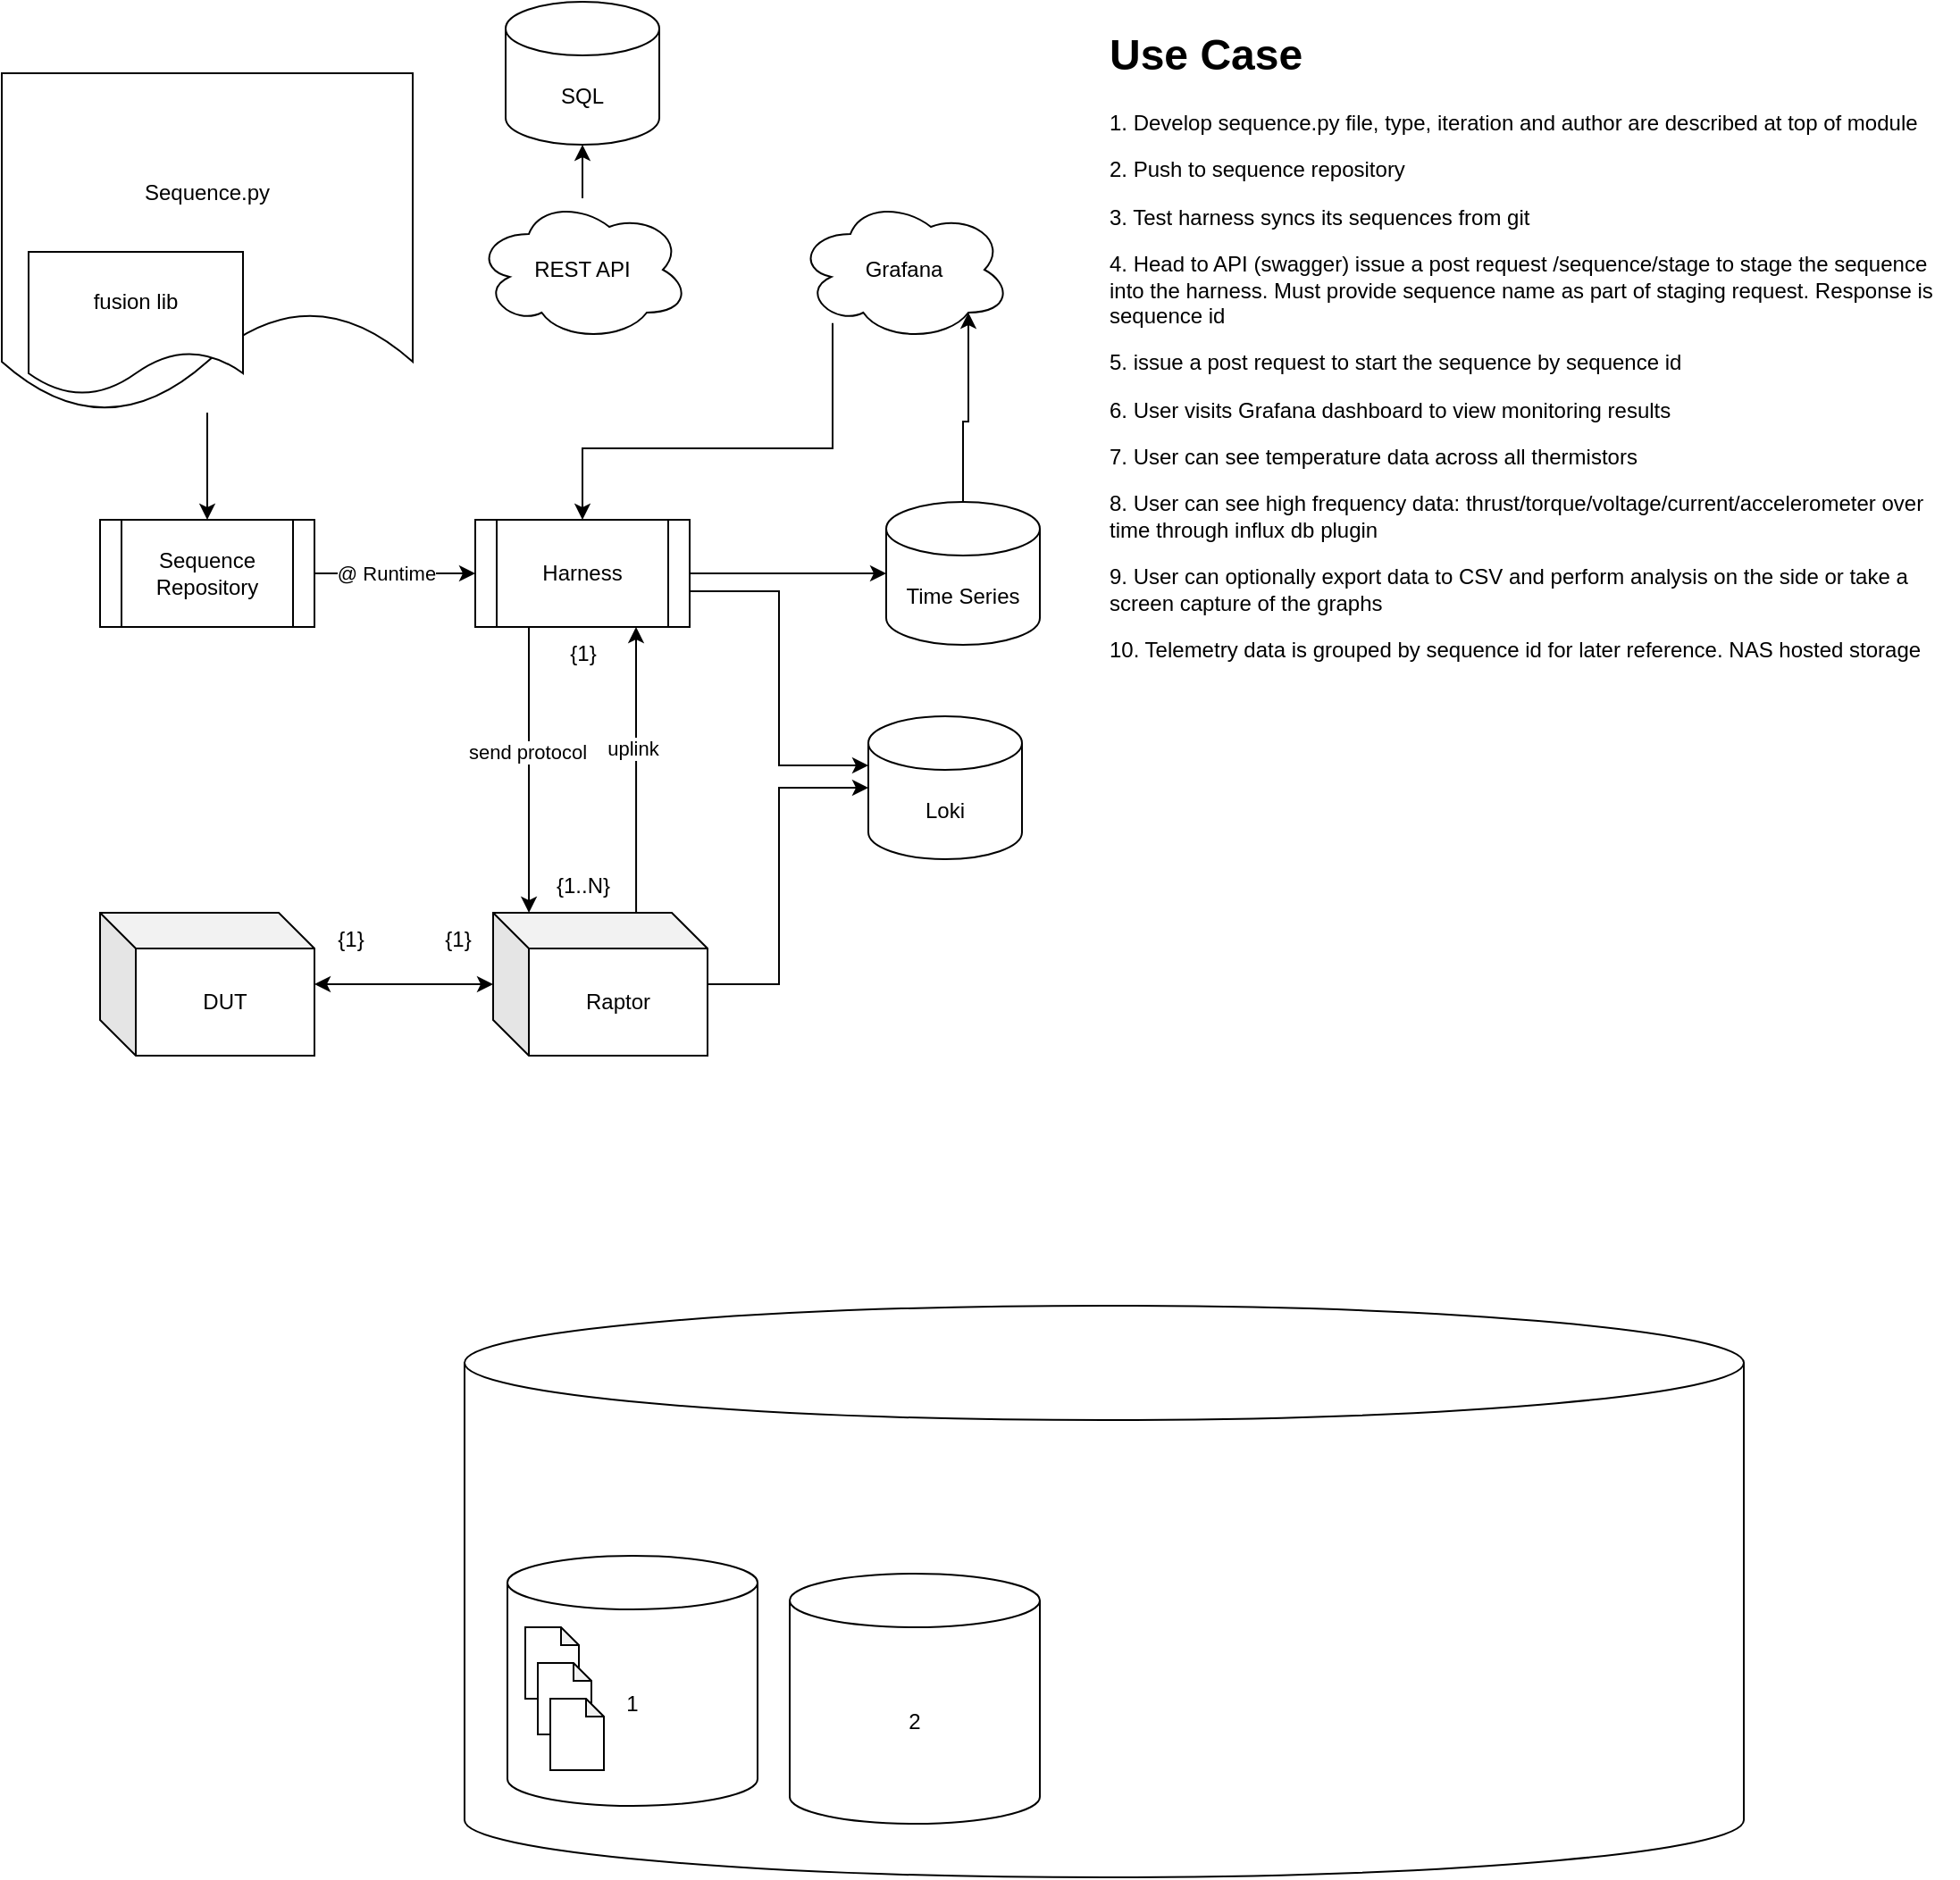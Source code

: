 <mxfile version="21.1.8" type="github">
  <diagram name="ページ1" id="3vfZcQ0hZBjZ4wAh1Pqn">
    <mxGraphModel dx="1021" dy="461" grid="1" gridSize="10" guides="1" tooltips="1" connect="1" arrows="1" fold="1" page="1" pageScale="1" pageWidth="827" pageHeight="1169" math="0" shadow="0">
      <root>
        <mxCell id="0" />
        <mxCell id="1" parent="0" />
        <mxCell id="9W9zztfB6vi03vOOfNYg-4" value="" style="edgeStyle=orthogonalEdgeStyle;rounded=0;orthogonalLoop=1;jettySize=auto;html=1;" parent="1" source="9W9zztfB6vi03vOOfNYg-2" target="9W9zztfB6vi03vOOfNYg-3" edge="1">
          <mxGeometry relative="1" as="geometry" />
        </mxCell>
        <mxCell id="9W9zztfB6vi03vOOfNYg-2" value="REST API" style="ellipse;shape=cloud;whiteSpace=wrap;html=1;" parent="1" vertex="1">
          <mxGeometry x="270" y="120" width="120" height="80" as="geometry" />
        </mxCell>
        <mxCell id="9W9zztfB6vi03vOOfNYg-3" value="SQL" style="shape=cylinder3;whiteSpace=wrap;html=1;boundedLbl=1;backgroundOutline=1;size=15;" parent="1" vertex="1">
          <mxGeometry x="287" y="10" width="86" height="80" as="geometry" />
        </mxCell>
        <mxCell id="9W9zztfB6vi03vOOfNYg-6" value="DUT" style="shape=cube;whiteSpace=wrap;html=1;boundedLbl=1;backgroundOutline=1;darkOpacity=0.05;darkOpacity2=0.1;" parent="1" vertex="1">
          <mxGeometry x="60" y="520" width="120" height="80" as="geometry" />
        </mxCell>
        <mxCell id="9W9zztfB6vi03vOOfNYg-19" style="edgeStyle=orthogonalEdgeStyle;rounded=0;orthogonalLoop=1;jettySize=auto;html=1;entryX=0.167;entryY=0;entryDx=0;entryDy=0;entryPerimeter=0;exitX=0.25;exitY=1;exitDx=0;exitDy=0;" parent="1" source="9W9zztfB6vi03vOOfNYg-11" target="9W9zztfB6vi03vOOfNYg-17" edge="1">
          <mxGeometry relative="1" as="geometry" />
        </mxCell>
        <mxCell id="9W9zztfB6vi03vOOfNYg-21" value="send protocol" style="edgeLabel;html=1;align=center;verticalAlign=middle;resizable=0;points=[];" parent="9W9zztfB6vi03vOOfNYg-19" vertex="1" connectable="0">
          <mxGeometry x="-0.175" y="-1" relative="1" as="geometry">
            <mxPoint y="4" as="offset" />
          </mxGeometry>
        </mxCell>
        <mxCell id="9W9zztfB6vi03vOOfNYg-28" style="edgeStyle=orthogonalEdgeStyle;rounded=0;orthogonalLoop=1;jettySize=auto;html=1;" parent="1" source="9W9zztfB6vi03vOOfNYg-11" target="9W9zztfB6vi03vOOfNYg-27" edge="1">
          <mxGeometry relative="1" as="geometry" />
        </mxCell>
        <mxCell id="9W9zztfB6vi03vOOfNYg-37" style="edgeStyle=orthogonalEdgeStyle;rounded=0;orthogonalLoop=1;jettySize=auto;html=1;entryX=0;entryY=0;entryDx=0;entryDy=27.5;entryPerimeter=0;" parent="1" source="9W9zztfB6vi03vOOfNYg-11" target="9W9zztfB6vi03vOOfNYg-35" edge="1">
          <mxGeometry relative="1" as="geometry">
            <Array as="points">
              <mxPoint x="440" y="340" />
              <mxPoint x="440" y="438" />
            </Array>
          </mxGeometry>
        </mxCell>
        <mxCell id="9W9zztfB6vi03vOOfNYg-11" value="Harness" style="shape=process;whiteSpace=wrap;html=1;backgroundOutline=1;" parent="1" vertex="1">
          <mxGeometry x="270" y="300" width="120" height="60" as="geometry" />
        </mxCell>
        <mxCell id="9W9zztfB6vi03vOOfNYg-16" style="edgeStyle=orthogonalEdgeStyle;rounded=0;orthogonalLoop=1;jettySize=auto;html=1;entryX=0;entryY=0.5;entryDx=0;entryDy=0;" parent="1" source="9W9zztfB6vi03vOOfNYg-13" target="9W9zztfB6vi03vOOfNYg-11" edge="1">
          <mxGeometry relative="1" as="geometry" />
        </mxCell>
        <mxCell id="9W9zztfB6vi03vOOfNYg-24" value="@ Runtime" style="edgeLabel;html=1;align=center;verticalAlign=middle;resizable=0;points=[];" parent="9W9zztfB6vi03vOOfNYg-16" vertex="1" connectable="0">
          <mxGeometry x="-0.067" y="-3" relative="1" as="geometry">
            <mxPoint x="-2" y="-3" as="offset" />
          </mxGeometry>
        </mxCell>
        <mxCell id="9W9zztfB6vi03vOOfNYg-13" value="Sequence&lt;br&gt;Repository" style="shape=process;whiteSpace=wrap;html=1;backgroundOutline=1;" parent="1" vertex="1">
          <mxGeometry x="60" y="300" width="120" height="60" as="geometry" />
        </mxCell>
        <mxCell id="9W9zztfB6vi03vOOfNYg-18" style="edgeStyle=orthogonalEdgeStyle;rounded=0;orthogonalLoop=1;jettySize=auto;html=1;startArrow=classic;startFill=1;" parent="1" source="9W9zztfB6vi03vOOfNYg-17" target="9W9zztfB6vi03vOOfNYg-6" edge="1">
          <mxGeometry relative="1" as="geometry" />
        </mxCell>
        <mxCell id="9W9zztfB6vi03vOOfNYg-22" style="edgeStyle=orthogonalEdgeStyle;rounded=0;orthogonalLoop=1;jettySize=auto;html=1;entryX=0.75;entryY=1;entryDx=0;entryDy=0;exitX=0.667;exitY=0.013;exitDx=0;exitDy=0;exitPerimeter=0;" parent="1" source="9W9zztfB6vi03vOOfNYg-17" target="9W9zztfB6vi03vOOfNYg-11" edge="1">
          <mxGeometry relative="1" as="geometry" />
        </mxCell>
        <mxCell id="9W9zztfB6vi03vOOfNYg-23" value="uplink" style="edgeLabel;html=1;align=center;verticalAlign=middle;resizable=0;points=[];" parent="9W9zztfB6vi03vOOfNYg-22" vertex="1" connectable="0">
          <mxGeometry x="0.155" y="2" relative="1" as="geometry">
            <mxPoint as="offset" />
          </mxGeometry>
        </mxCell>
        <mxCell id="9W9zztfB6vi03vOOfNYg-36" style="edgeStyle=orthogonalEdgeStyle;rounded=0;orthogonalLoop=1;jettySize=auto;html=1;" parent="1" source="9W9zztfB6vi03vOOfNYg-17" target="9W9zztfB6vi03vOOfNYg-35" edge="1">
          <mxGeometry relative="1" as="geometry">
            <Array as="points">
              <mxPoint x="440" y="560" />
              <mxPoint x="440" y="450" />
            </Array>
          </mxGeometry>
        </mxCell>
        <mxCell id="9W9zztfB6vi03vOOfNYg-17" value="Raptor" style="shape=cube;whiteSpace=wrap;html=1;boundedLbl=1;backgroundOutline=1;darkOpacity=0.05;darkOpacity2=0.1;" parent="1" vertex="1">
          <mxGeometry x="280" y="520" width="120" height="80" as="geometry" />
        </mxCell>
        <mxCell id="9W9zztfB6vi03vOOfNYg-50" style="edgeStyle=orthogonalEdgeStyle;rounded=0;orthogonalLoop=1;jettySize=auto;html=1;entryX=0.8;entryY=0.8;entryDx=0;entryDy=0;entryPerimeter=0;" parent="1" source="9W9zztfB6vi03vOOfNYg-27" target="9W9zztfB6vi03vOOfNYg-46" edge="1">
          <mxGeometry relative="1" as="geometry" />
        </mxCell>
        <mxCell id="9W9zztfB6vi03vOOfNYg-27" value="Time Series" style="shape=cylinder3;whiteSpace=wrap;html=1;boundedLbl=1;backgroundOutline=1;size=15;" parent="1" vertex="1">
          <mxGeometry x="500" y="290" width="86" height="80" as="geometry" />
        </mxCell>
        <mxCell id="9W9zztfB6vi03vOOfNYg-33" value="{1..N}" style="text;html=1;align=center;verticalAlign=middle;resizable=0;points=[];autosize=1;strokeColor=none;fillColor=none;" parent="1" vertex="1">
          <mxGeometry x="305" y="490" width="50" height="30" as="geometry" />
        </mxCell>
        <mxCell id="9W9zztfB6vi03vOOfNYg-34" value="{1}" style="text;html=1;align=center;verticalAlign=middle;resizable=0;points=[];autosize=1;strokeColor=none;fillColor=none;" parent="1" vertex="1">
          <mxGeometry x="310" y="360" width="40" height="30" as="geometry" />
        </mxCell>
        <mxCell id="9W9zztfB6vi03vOOfNYg-35" value="Loki" style="shape=cylinder3;whiteSpace=wrap;html=1;boundedLbl=1;backgroundOutline=1;size=15;" parent="1" vertex="1">
          <mxGeometry x="490" y="410" width="86" height="80" as="geometry" />
        </mxCell>
        <mxCell id="9W9zztfB6vi03vOOfNYg-38" value="{1}" style="text;html=1;align=center;verticalAlign=middle;resizable=0;points=[];autosize=1;strokeColor=none;fillColor=none;" parent="1" vertex="1">
          <mxGeometry x="180" y="520" width="40" height="30" as="geometry" />
        </mxCell>
        <mxCell id="9W9zztfB6vi03vOOfNYg-39" value="{1}" style="text;html=1;align=center;verticalAlign=middle;resizable=0;points=[];autosize=1;strokeColor=none;fillColor=none;" parent="1" vertex="1">
          <mxGeometry x="240" y="520" width="40" height="30" as="geometry" />
        </mxCell>
        <mxCell id="9W9zztfB6vi03vOOfNYg-45" style="edgeStyle=orthogonalEdgeStyle;rounded=0;orthogonalLoop=1;jettySize=auto;html=1;" parent="1" source="9W9zztfB6vi03vOOfNYg-43" target="9W9zztfB6vi03vOOfNYg-13" edge="1">
          <mxGeometry relative="1" as="geometry" />
        </mxCell>
        <mxCell id="9W9zztfB6vi03vOOfNYg-43" value="Sequence.py" style="shape=document;whiteSpace=wrap;html=1;boundedLbl=1;" parent="1" vertex="1">
          <mxGeometry x="5" y="50" width="230" height="190" as="geometry" />
        </mxCell>
        <mxCell id="9W9zztfB6vi03vOOfNYg-42" value="&lt;h1&gt;Use Case&lt;/h1&gt;&lt;p&gt;1. Develop sequence.py file, type, iteration and author are described at top of module&lt;/p&gt;&lt;p&gt;2. Push to sequence repository&lt;/p&gt;&lt;p&gt;3. Test harness syncs its sequences from git&lt;/p&gt;&lt;p&gt;4. Head to API (swagger) issue a post request /sequence/stage to stage the sequence into the harness. Must provide sequence name as part of staging request. Response is sequence id&lt;/p&gt;&lt;p&gt;5. issue a post request to start the sequence by sequence id&lt;/p&gt;&lt;p&gt;6. User visits Grafana dashboard to view monitoring results&lt;/p&gt;&lt;p&gt;7. User can see temperature data across all thermistors&lt;/p&gt;&lt;p&gt;8. User can see high frequency data: thrust/torque/voltage/current/accelerometer over time through influx db plugin&lt;/p&gt;&lt;p&gt;9. User can optionally export data to CSV and perform analysis on the side or take a screen capture of the graphs&lt;/p&gt;&lt;p&gt;10. Telemetry data is grouped by sequence id for later reference. NAS hosted storage&lt;/p&gt;" style="text;html=1;strokeColor=none;fillColor=none;spacing=5;spacingTop=-20;whiteSpace=wrap;overflow=hidden;rounded=0;" parent="1" vertex="1">
          <mxGeometry x="620" y="20" width="480" height="420" as="geometry" />
        </mxCell>
        <mxCell id="9W9zztfB6vi03vOOfNYg-14" value="fusion lib" style="shape=document;whiteSpace=wrap;html=1;boundedLbl=1;" parent="1" vertex="1">
          <mxGeometry x="20" y="150" width="120" height="80" as="geometry" />
        </mxCell>
        <mxCell id="9W9zztfB6vi03vOOfNYg-47" style="edgeStyle=orthogonalEdgeStyle;rounded=0;orthogonalLoop=1;jettySize=auto;html=1;" parent="1" source="9W9zztfB6vi03vOOfNYg-46" target="9W9zztfB6vi03vOOfNYg-11" edge="1">
          <mxGeometry relative="1" as="geometry">
            <Array as="points">
              <mxPoint x="470" y="260" />
              <mxPoint x="330" y="260" />
            </Array>
          </mxGeometry>
        </mxCell>
        <mxCell id="9W9zztfB6vi03vOOfNYg-46" value="Grafana" style="ellipse;shape=cloud;whiteSpace=wrap;html=1;" parent="1" vertex="1">
          <mxGeometry x="450" y="120" width="120" height="80" as="geometry" />
        </mxCell>
        <mxCell id="9W9zztfB6vi03vOOfNYg-51" value="" style="shape=cylinder3;whiteSpace=wrap;html=1;boundedLbl=1;backgroundOutline=1;size=32;" parent="1" vertex="1">
          <mxGeometry x="264" y="740" width="716" height="320" as="geometry" />
        </mxCell>
        <mxCell id="9W9zztfB6vi03vOOfNYg-53" value="1" style="shape=cylinder3;whiteSpace=wrap;html=1;boundedLbl=1;backgroundOutline=1;size=15;" parent="1" vertex="1">
          <mxGeometry x="288" y="880" width="140" height="140" as="geometry" />
        </mxCell>
        <mxCell id="9W9zztfB6vi03vOOfNYg-52" value="2" style="shape=cylinder3;whiteSpace=wrap;html=1;boundedLbl=1;backgroundOutline=1;size=15;" parent="1" vertex="1">
          <mxGeometry x="446" y="890" width="140" height="140" as="geometry" />
        </mxCell>
        <mxCell id="9W9zztfB6vi03vOOfNYg-54" value="" style="shape=note;whiteSpace=wrap;html=1;backgroundOutline=1;darkOpacity=0.05;size=10;" parent="1" vertex="1">
          <mxGeometry x="298" y="920" width="30" height="40" as="geometry" />
        </mxCell>
        <mxCell id="9W9zztfB6vi03vOOfNYg-55" value="" style="shape=note;whiteSpace=wrap;html=1;backgroundOutline=1;darkOpacity=0.05;size=10;" parent="1" vertex="1">
          <mxGeometry x="305" y="940" width="30" height="40" as="geometry" />
        </mxCell>
        <mxCell id="9W9zztfB6vi03vOOfNYg-56" value="" style="shape=note;whiteSpace=wrap;html=1;backgroundOutline=1;darkOpacity=0.05;size=10;" parent="1" vertex="1">
          <mxGeometry x="312" y="960" width="30" height="40" as="geometry" />
        </mxCell>
      </root>
    </mxGraphModel>
  </diagram>
</mxfile>
